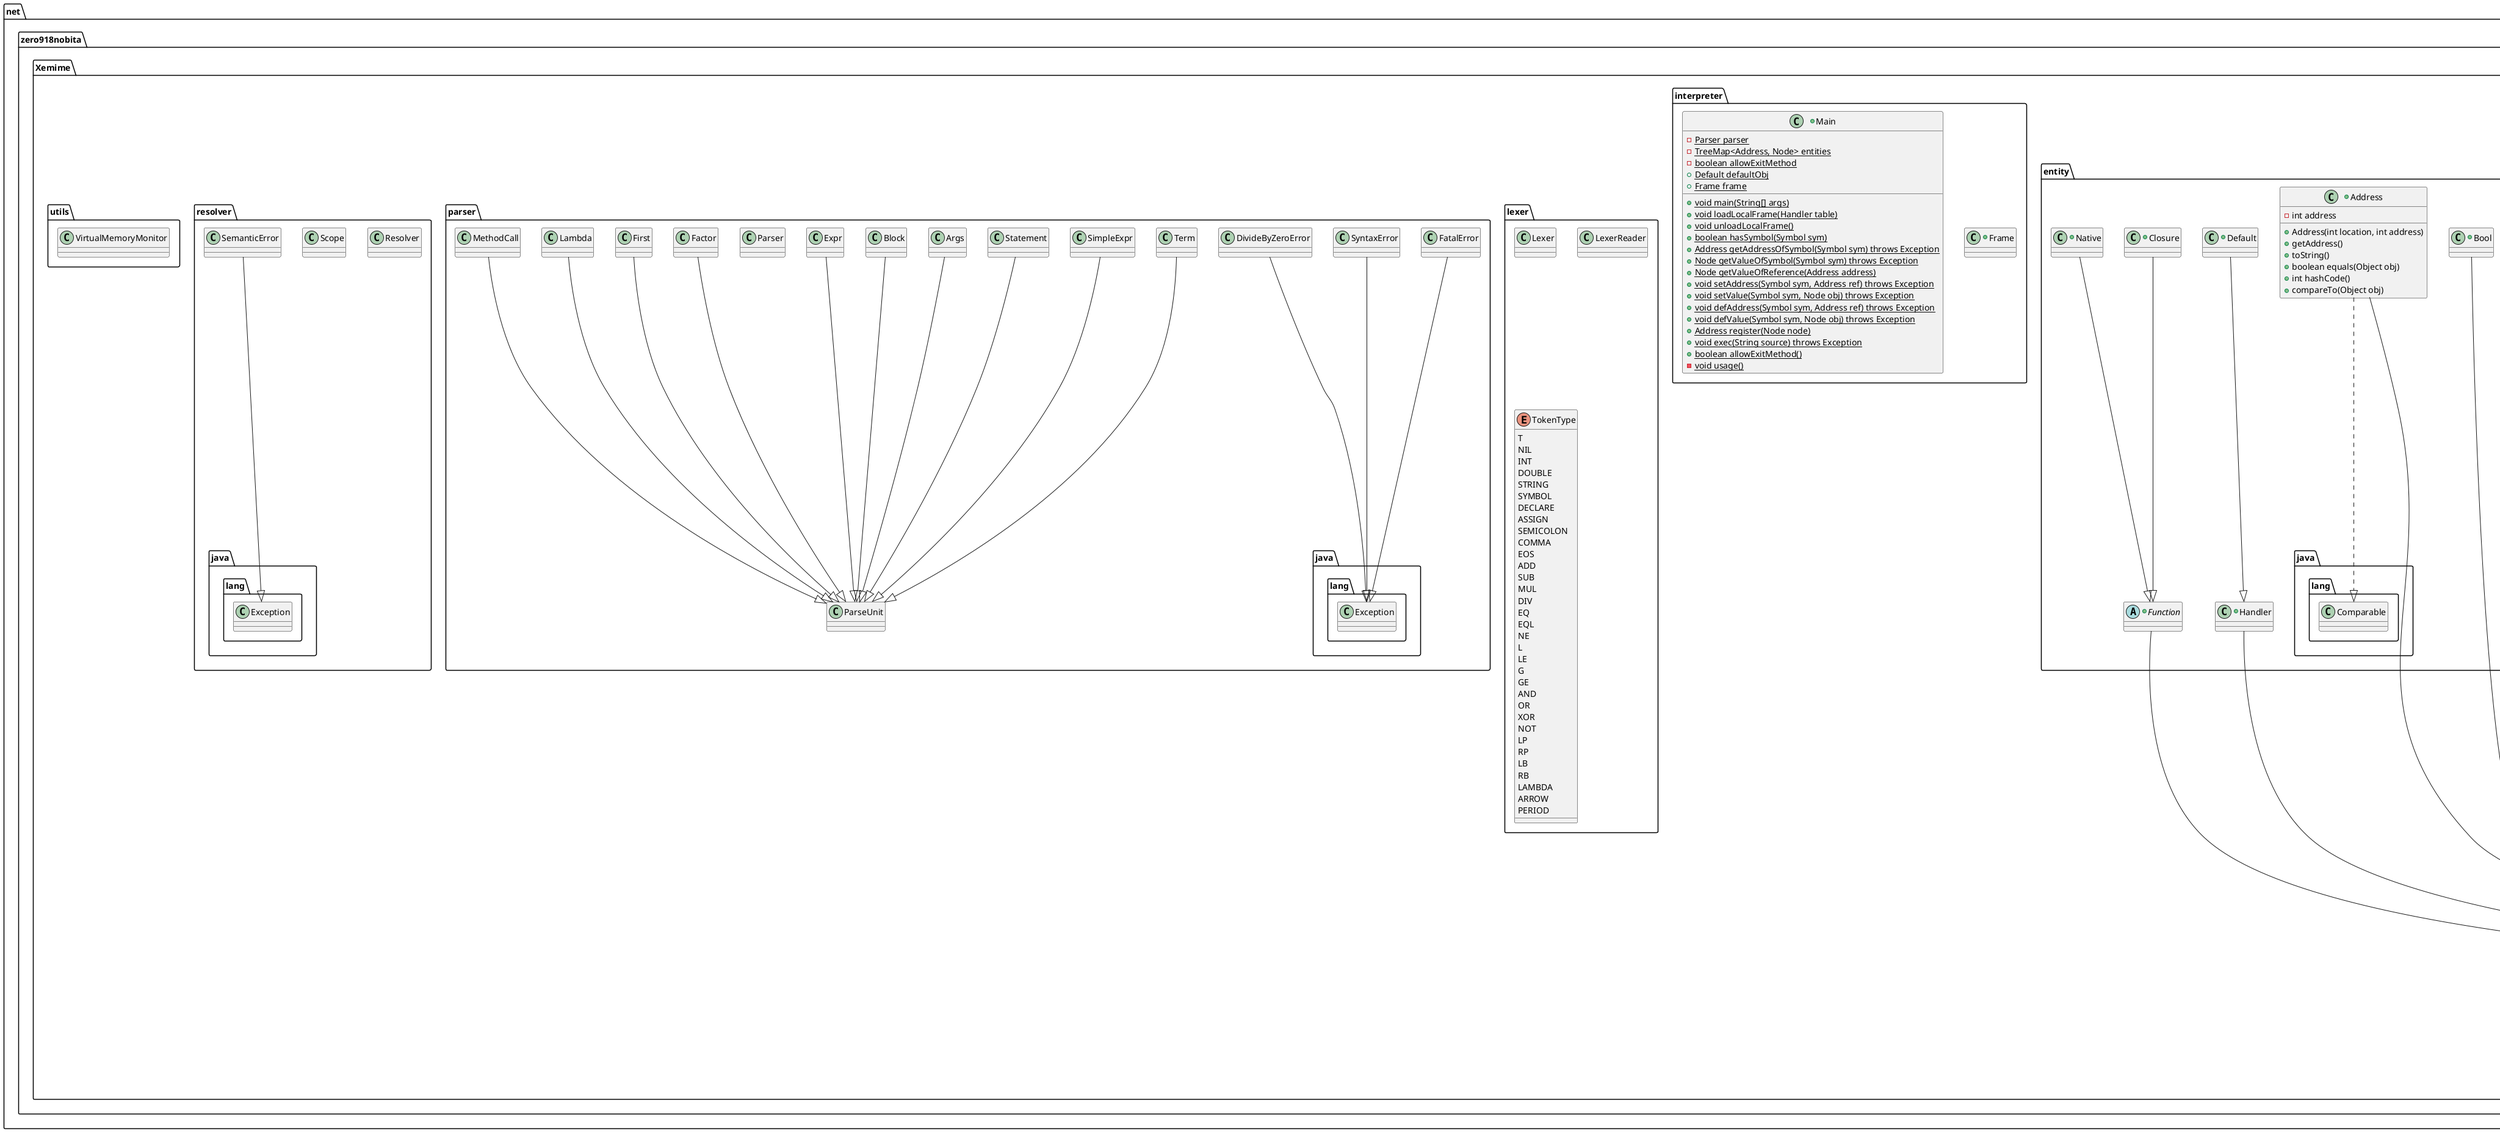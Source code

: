 @startuml{xemime.png}

package net.zero918nobita.Xemime.ast {
    +class AssignNode {
        +AssignNode(int location, Symbol symbol, Node node)
        +Node run() throws Exception
    }

    AssignNode --|> ExprNode

    +class BlockNode {
        +BlockNode(int location, ArrayList<Node> list)
        +Node run() throws Exception
    }

    BlockNode --|> Node

    +class DeclareNode {
        +DeclareNode(int location, Symbol symbol, Node node)
        +Node run() throws Exception
    }

    DeclareNode --|> ExprNode

    +class DotAssignNode {
        +DotAssignNode(int location, Node object, Symbol sym, Node rhs)
        +Node run() throws Exception
    }

    DotAssignNode --|> Node

    +class DotCallNode {
        +DotCallNode(int location, Node object, Symbol sym, ArrayList<Node> list)
        +Node run() throws Exception
    }

    DotCallNode --|> Node

    +class DotExprNode {
        +DotExprNode(int location, Node object, Symbol sym)
        +Node run() throws Exception
    }

    DotExprNode --|> Node

    +class ExprNode {
        -TokenType op
        ~Node lhs
        ~Node rhs
        +ExprNode(int location, TokenType operator, Node lhs, Node rhs)
        +Node run() throws Exception
    }

    ExprNode --|> Node

    +class FuncallNode {
        -Node func
        -ArrayList<Node> list
        +FuncallNode(int location, Node node, ArrayList<Node> list) throws Exception
    }

    FuncallNode --|> Node

    +class LambdaExprNode {
        -int line
        -ArrayList<Symbol> params
        -Node body
        +LambdaExprNode(int location, ArrayList<Symbol> params, Node body)
        +Node run() throws Exception
    }

    LambdaExprNode --|> Node

    +class MinusNode {
        -Node node
        +MinusNode(int location, Node node)
        +Node run() throws Exception
    }

    MinusNode --|> Node

    +class Node {
        -int location
        +Node(int location)
        +int getLocation()
        +Node run() throws Exception
        +Node add(Node rhs) throws Exception
        +Node sub(Node rhs) throws Exception
        +Node multiply(Node rhs) throws Exception
        +Node divide(Node rhs) throws Exception
        +Bool less(int location, Node rhs) throws Exception
        +Bool le(int location, Node rhs) throws Exception
        +Bool greater(int location, Node rhs) throws Exception
        +Bool ge(int location, Node rhs) throws Exception
        +Bool and(int location, Node rhs) throws Exception
        +Bool or(int location, Node rhs) throws Exception
        +Bool xor(int location, Node rhs) throws Exception
        +Node message(int location, Symbol symbol) throws Exception
    }

    +class NotNode {
        -Node node
        +NotNode(int location, Node node)
        +Node run() throws Exception
    }

    NotNode --|> Node

    +class Symbol {
        +Symbol(int location, String name)
        +boolean equals(Object obj)
        +int hashCode()
        +String getName()
        +{static}Symbol intern(int n, String s)
    }

    Symbol --|> Node
}

package net.zero918nobita.Xemime.entity {
    +class Address {
        -int address
        +Address(int location, int address)
        +getAddress()
        +toString()
        +boolean equals(Object obj)
        +int hashCode()
        +compareTo(Object obj)
    }

    Address --|> Node
    Address ..|> java.lang.Comparable

    +class Bool {

    }

    Bool --|> Node

    +class Closure {
    }

    Closure --|> Function

    +class Default {
    }

    Default --|> Handler

    +class Double {
    }

    Double --|> Node

    +abstract class Function {
    }

    Function --|> Node

    +class Handler {
    }

    Handler --|> Node

    +class Int {
    }

    Int --|> Node

    +class Native {
    }

    Native --|> Function

    ~class Numeric {
    }

    Numeric --|> Node

    +class Str {
    }

    Str --|> Node
}

package net.zero918nobita.Xemime.interpreter {
    +class Frame {
    }

    +class Main {
        -{static} Parser parser
        -{static} TreeMap<Address, Node> entities
        -{static} boolean allowExitMethod
        +{static} Default defaultObj
        +{static} Frame frame
        +{static} void main(String[] args)
        +{static} void loadLocalFrame(Handler table)
        +{static} void unloadLocalFrame()
        +{static} boolean hasSymbol(Symbol sym)
        +{static} Address getAddressOfSymbol(Symbol sym) throws Exception
        +{static} Node getValueOfSymbol(Symbol sym) throws Exception
        +{static} Node getValueOfReference(Address address)
        +{static} void setAddress(Symbol sym, Address ref) throws Exception
        +{static} void setValue(Symbol sym, Node obj) throws Exception
        +{static} void defAddress(Symbol sym, Address ref) throws Exception
        +{static} void defValue(Symbol sym, Node obj) throws Exception
        +{static} Address register(Node node)
        +{static} void exec(String source) throws Exception
        +{static} boolean allowExitMethod()
        -{static} void usage()
    }
}

package net.zero918nobita.Xemime.lexer {
    class Lexer {
    }

    class LexerReader {
    }

    enum TokenType {
        T
        NIL
        INT
        DOUBLE
        STRING
        SYMBOL
        DECLARE
        ASSIGN
        SEMICOLON
        COMMA
        EOS
        ADD
        SUB
        MUL
        DIV
        EQ
        EQL
        NE
        L
        LE
        G
        GE
        AND
        OR
        XOR
        NOT
        LP
        RP
        LB
        RB
        LAMBDA
        ARROW
        PERIOD
    }
}

package net.zero918nobita.Xemime.parser {
    class Args {
    }

    Args --|> ParseUnit

    class Block {
    }

    Block --|> ParseUnit

    class DivideByZeroError {
    }

    DivideByZeroError --|> java.lang.Exception

    class Expr {
    }

    Expr --|> ParseUnit

    class Factor {
    }

    Factor --|> ParseUnit

    class FatalError {
    }

    FatalError --|> java.lang.Exception

    class First {
    }

    First --|> ParseUnit

    class Lambda {
    }

    Lambda --|> ParseUnit

    class MethodCall {
    }

    MethodCall --|> ParseUnit

    class Parser {
    }

    class ParseUnit {
    }

    class SimpleExpr {
    }

    SimpleExpr --|> ParseUnit

    class Statement {
    }

    Statement --|> ParseUnit

    class SyntaxError {
    }

    SyntaxError --|> java.lang.Exception

    class Term {
    }

    Term --|> ParseUnit
}

package net.zero918nobita.Xemime.resolver {
    class Resolver {
    }

    class Scope {
    }

    class SemanticError {
    }

    SemanticError --|> java.lang.Exception
}

package net.zero918nobita.Xemime.utils {
    class VirtualMemoryMonitor {
    }
}

package java.lang {
    interface Comparable {
    }
}

@enduml
